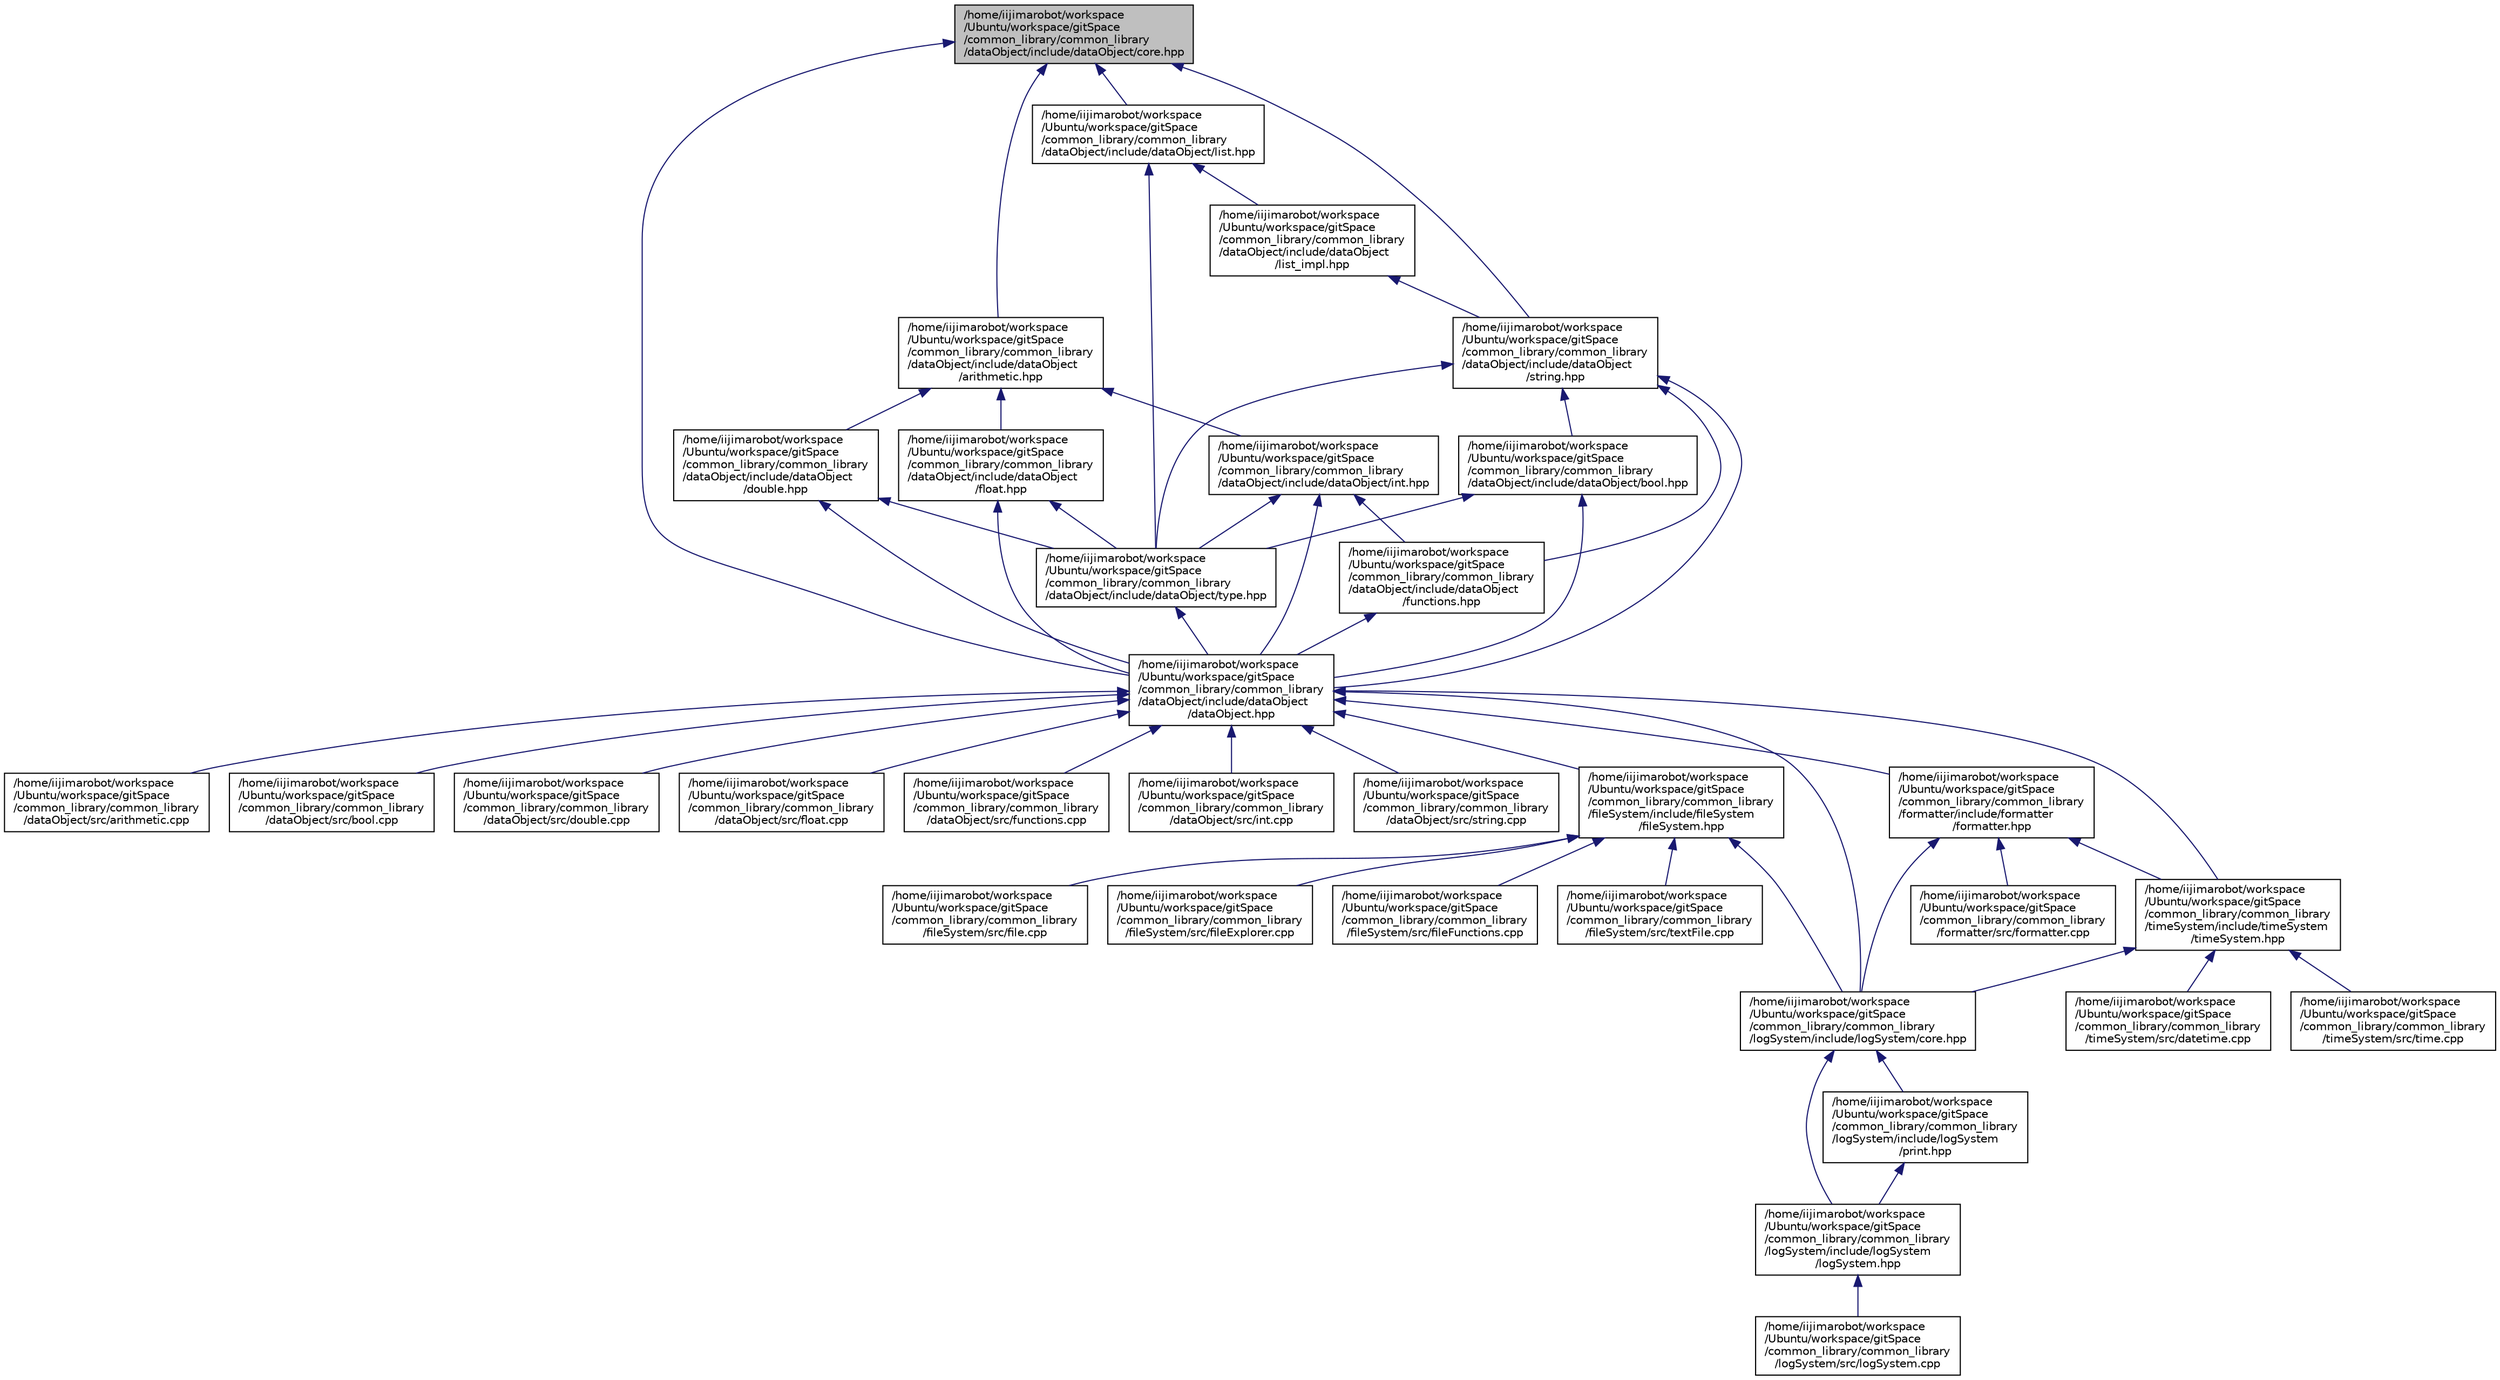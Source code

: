 digraph "/home/iijimarobot/workspace/Ubuntu/workspace/gitSpace/common_library/common_library/dataObject/include/dataObject/core.hpp"
{
 // LATEX_PDF_SIZE
  edge [fontname="Helvetica",fontsize="10",labelfontname="Helvetica",labelfontsize="10"];
  node [fontname="Helvetica",fontsize="10",shape=record];
  Node1 [label="/home/iijimarobot/workspace\l/Ubuntu/workspace/gitSpace\l/common_library/common_library\l/dataObject/include/dataObject/core.hpp",height=0.2,width=0.4,color="black", fillcolor="grey75", style="filled", fontcolor="black",tooltip="dataObjectライブラリの基礎となるヘッダファイル"];
  Node1 -> Node2 [dir="back",color="midnightblue",fontsize="10",style="solid",fontname="Helvetica"];
  Node2 [label="/home/iijimarobot/workspace\l/Ubuntu/workspace/gitSpace\l/common_library/common_library\l/dataObject/include/dataObject\l/arithmetic.hpp",height=0.2,width=0.4,color="black", fillcolor="white", style="filled",URL="$arithmetic_8hpp_source.html",tooltip=" "];
  Node2 -> Node3 [dir="back",color="midnightblue",fontsize="10",style="solid",fontname="Helvetica"];
  Node3 [label="/home/iijimarobot/workspace\l/Ubuntu/workspace/gitSpace\l/common_library/common_library\l/dataObject/include/dataObject\l/double.hpp",height=0.2,width=0.4,color="black", fillcolor="white", style="filled",URL="$double_8hpp.html",tooltip="Doubleクラスを宣言するヘッダファイル"];
  Node3 -> Node4 [dir="back",color="midnightblue",fontsize="10",style="solid",fontname="Helvetica"];
  Node4 [label="/home/iijimarobot/workspace\l/Ubuntu/workspace/gitSpace\l/common_library/common_library\l/dataObject/include/dataObject\l/dataObject.hpp",height=0.2,width=0.4,color="black", fillcolor="white", style="filled",URL="$data_object_8hpp.html",tooltip="dataObjectライブラリを使用するときにインクルードするヘッダファイル"];
  Node4 -> Node5 [dir="back",color="midnightblue",fontsize="10",style="solid",fontname="Helvetica"];
  Node5 [label="/home/iijimarobot/workspace\l/Ubuntu/workspace/gitSpace\l/common_library/common_library\l/dataObject/src/arithmetic.cpp",height=0.2,width=0.4,color="black", fillcolor="white", style="filled",URL="$arithmetic_8cpp_source.html",tooltip=" "];
  Node4 -> Node6 [dir="back",color="midnightblue",fontsize="10",style="solid",fontname="Helvetica"];
  Node6 [label="/home/iijimarobot/workspace\l/Ubuntu/workspace/gitSpace\l/common_library/common_library\l/dataObject/src/bool.cpp",height=0.2,width=0.4,color="black", fillcolor="white", style="filled",URL="$bool_8cpp_source.html",tooltip=" "];
  Node4 -> Node7 [dir="back",color="midnightblue",fontsize="10",style="solid",fontname="Helvetica"];
  Node7 [label="/home/iijimarobot/workspace\l/Ubuntu/workspace/gitSpace\l/common_library/common_library\l/dataObject/src/double.cpp",height=0.2,width=0.4,color="black", fillcolor="white", style="filled",URL="$double_8cpp_source.html",tooltip=" "];
  Node4 -> Node8 [dir="back",color="midnightblue",fontsize="10",style="solid",fontname="Helvetica"];
  Node8 [label="/home/iijimarobot/workspace\l/Ubuntu/workspace/gitSpace\l/common_library/common_library\l/dataObject/src/float.cpp",height=0.2,width=0.4,color="black", fillcolor="white", style="filled",URL="$float_8cpp_source.html",tooltip=" "];
  Node4 -> Node9 [dir="back",color="midnightblue",fontsize="10",style="solid",fontname="Helvetica"];
  Node9 [label="/home/iijimarobot/workspace\l/Ubuntu/workspace/gitSpace\l/common_library/common_library\l/dataObject/src/functions.cpp",height=0.2,width=0.4,color="black", fillcolor="white", style="filled",URL="$functions_8cpp_source.html",tooltip=" "];
  Node4 -> Node10 [dir="back",color="midnightblue",fontsize="10",style="solid",fontname="Helvetica"];
  Node10 [label="/home/iijimarobot/workspace\l/Ubuntu/workspace/gitSpace\l/common_library/common_library\l/dataObject/src/int.cpp",height=0.2,width=0.4,color="black", fillcolor="white", style="filled",URL="$int_8cpp_source.html",tooltip=" "];
  Node4 -> Node11 [dir="back",color="midnightblue",fontsize="10",style="solid",fontname="Helvetica"];
  Node11 [label="/home/iijimarobot/workspace\l/Ubuntu/workspace/gitSpace\l/common_library/common_library\l/dataObject/src/string.cpp",height=0.2,width=0.4,color="black", fillcolor="white", style="filled",URL="$string_8cpp_source.html",tooltip=" "];
  Node4 -> Node12 [dir="back",color="midnightblue",fontsize="10",style="solid",fontname="Helvetica"];
  Node12 [label="/home/iijimarobot/workspace\l/Ubuntu/workspace/gitSpace\l/common_library/common_library\l/fileSystem/include/fileSystem\l/fileSystem.hpp",height=0.2,width=0.4,color="black", fillcolor="white", style="filled",URL="$file_system_8hpp_source.html",tooltip=" "];
  Node12 -> Node13 [dir="back",color="midnightblue",fontsize="10",style="solid",fontname="Helvetica"];
  Node13 [label="/home/iijimarobot/workspace\l/Ubuntu/workspace/gitSpace\l/common_library/common_library\l/fileSystem/src/file.cpp",height=0.2,width=0.4,color="black", fillcolor="white", style="filled",URL="$file_8cpp_source.html",tooltip=" "];
  Node12 -> Node14 [dir="back",color="midnightblue",fontsize="10",style="solid",fontname="Helvetica"];
  Node14 [label="/home/iijimarobot/workspace\l/Ubuntu/workspace/gitSpace\l/common_library/common_library\l/fileSystem/src/fileExplorer.cpp",height=0.2,width=0.4,color="black", fillcolor="white", style="filled",URL="$file_explorer_8cpp_source.html",tooltip=" "];
  Node12 -> Node15 [dir="back",color="midnightblue",fontsize="10",style="solid",fontname="Helvetica"];
  Node15 [label="/home/iijimarobot/workspace\l/Ubuntu/workspace/gitSpace\l/common_library/common_library\l/fileSystem/src/fileFunctions.cpp",height=0.2,width=0.4,color="black", fillcolor="white", style="filled",URL="$file_functions_8cpp_source.html",tooltip=" "];
  Node12 -> Node16 [dir="back",color="midnightblue",fontsize="10",style="solid",fontname="Helvetica"];
  Node16 [label="/home/iijimarobot/workspace\l/Ubuntu/workspace/gitSpace\l/common_library/common_library\l/fileSystem/src/textFile.cpp",height=0.2,width=0.4,color="black", fillcolor="white", style="filled",URL="$text_file_8cpp_source.html",tooltip=" "];
  Node12 -> Node17 [dir="back",color="midnightblue",fontsize="10",style="solid",fontname="Helvetica"];
  Node17 [label="/home/iijimarobot/workspace\l/Ubuntu/workspace/gitSpace\l/common_library/common_library\l/logSystem/include/logSystem/core.hpp",height=0.2,width=0.4,color="black", fillcolor="white", style="filled",URL="$log_system_2include_2log_system_2core_8hpp_source.html",tooltip=" "];
  Node17 -> Node18 [dir="back",color="midnightblue",fontsize="10",style="solid",fontname="Helvetica"];
  Node18 [label="/home/iijimarobot/workspace\l/Ubuntu/workspace/gitSpace\l/common_library/common_library\l/logSystem/include/logSystem\l/logSystem.hpp",height=0.2,width=0.4,color="black", fillcolor="white", style="filled",URL="$log_system_8hpp_source.html",tooltip=" "];
  Node18 -> Node19 [dir="back",color="midnightblue",fontsize="10",style="solid",fontname="Helvetica"];
  Node19 [label="/home/iijimarobot/workspace\l/Ubuntu/workspace/gitSpace\l/common_library/common_library\l/logSystem/src/logSystem.cpp",height=0.2,width=0.4,color="black", fillcolor="white", style="filled",URL="$log_system_8cpp_source.html",tooltip=" "];
  Node17 -> Node20 [dir="back",color="midnightblue",fontsize="10",style="solid",fontname="Helvetica"];
  Node20 [label="/home/iijimarobot/workspace\l/Ubuntu/workspace/gitSpace\l/common_library/common_library\l/logSystem/include/logSystem\l/print.hpp",height=0.2,width=0.4,color="black", fillcolor="white", style="filled",URL="$print_8hpp_source.html",tooltip=" "];
  Node20 -> Node18 [dir="back",color="midnightblue",fontsize="10",style="solid",fontname="Helvetica"];
  Node4 -> Node21 [dir="back",color="midnightblue",fontsize="10",style="solid",fontname="Helvetica"];
  Node21 [label="/home/iijimarobot/workspace\l/Ubuntu/workspace/gitSpace\l/common_library/common_library\l/formatter/include/formatter\l/formatter.hpp",height=0.2,width=0.4,color="black", fillcolor="white", style="filled",URL="$formatter_8hpp_source.html",tooltip=" "];
  Node21 -> Node22 [dir="back",color="midnightblue",fontsize="10",style="solid",fontname="Helvetica"];
  Node22 [label="/home/iijimarobot/workspace\l/Ubuntu/workspace/gitSpace\l/common_library/common_library\l/formatter/src/formatter.cpp",height=0.2,width=0.4,color="black", fillcolor="white", style="filled",URL="$formatter_8cpp_source.html",tooltip=" "];
  Node21 -> Node17 [dir="back",color="midnightblue",fontsize="10",style="solid",fontname="Helvetica"];
  Node21 -> Node23 [dir="back",color="midnightblue",fontsize="10",style="solid",fontname="Helvetica"];
  Node23 [label="/home/iijimarobot/workspace\l/Ubuntu/workspace/gitSpace\l/common_library/common_library\l/timeSystem/include/timeSystem\l/timeSystem.hpp",height=0.2,width=0.4,color="black", fillcolor="white", style="filled",URL="$time_system_8hpp_source.html",tooltip=" "];
  Node23 -> Node17 [dir="back",color="midnightblue",fontsize="10",style="solid",fontname="Helvetica"];
  Node23 -> Node24 [dir="back",color="midnightblue",fontsize="10",style="solid",fontname="Helvetica"];
  Node24 [label="/home/iijimarobot/workspace\l/Ubuntu/workspace/gitSpace\l/common_library/common_library\l/timeSystem/src/datetime.cpp",height=0.2,width=0.4,color="black", fillcolor="white", style="filled",URL="$datetime_8cpp_source.html",tooltip=" "];
  Node23 -> Node25 [dir="back",color="midnightblue",fontsize="10",style="solid",fontname="Helvetica"];
  Node25 [label="/home/iijimarobot/workspace\l/Ubuntu/workspace/gitSpace\l/common_library/common_library\l/timeSystem/src/time.cpp",height=0.2,width=0.4,color="black", fillcolor="white", style="filled",URL="$time_8cpp_source.html",tooltip=" "];
  Node4 -> Node17 [dir="back",color="midnightblue",fontsize="10",style="solid",fontname="Helvetica"];
  Node4 -> Node23 [dir="back",color="midnightblue",fontsize="10",style="solid",fontname="Helvetica"];
  Node3 -> Node26 [dir="back",color="midnightblue",fontsize="10",style="solid",fontname="Helvetica"];
  Node26 [label="/home/iijimarobot/workspace\l/Ubuntu/workspace/gitSpace\l/common_library/common_library\l/dataObject/include/dataObject/type.hpp",height=0.2,width=0.4,color="black", fillcolor="white", style="filled",URL="$type_8hpp.html",tooltip="typeクラスを実装するヘッダファイル"];
  Node26 -> Node4 [dir="back",color="midnightblue",fontsize="10",style="solid",fontname="Helvetica"];
  Node2 -> Node27 [dir="back",color="midnightblue",fontsize="10",style="solid",fontname="Helvetica"];
  Node27 [label="/home/iijimarobot/workspace\l/Ubuntu/workspace/gitSpace\l/common_library/common_library\l/dataObject/include/dataObject\l/float.hpp",height=0.2,width=0.4,color="black", fillcolor="white", style="filled",URL="$float_8hpp.html",tooltip="Floatクラスを宣言するヘッダファイル"];
  Node27 -> Node4 [dir="back",color="midnightblue",fontsize="10",style="solid",fontname="Helvetica"];
  Node27 -> Node26 [dir="back",color="midnightblue",fontsize="10",style="solid",fontname="Helvetica"];
  Node2 -> Node28 [dir="back",color="midnightblue",fontsize="10",style="solid",fontname="Helvetica"];
  Node28 [label="/home/iijimarobot/workspace\l/Ubuntu/workspace/gitSpace\l/common_library/common_library\l/dataObject/include/dataObject/int.hpp",height=0.2,width=0.4,color="black", fillcolor="white", style="filled",URL="$int_8hpp.html",tooltip="算術クラスを宣言するヘッダファイル"];
  Node28 -> Node4 [dir="back",color="midnightblue",fontsize="10",style="solid",fontname="Helvetica"];
  Node28 -> Node29 [dir="back",color="midnightblue",fontsize="10",style="solid",fontname="Helvetica"];
  Node29 [label="/home/iijimarobot/workspace\l/Ubuntu/workspace/gitSpace\l/common_library/common_library\l/dataObject/include/dataObject\l/functions.hpp",height=0.2,width=0.4,color="black", fillcolor="white", style="filled",URL="$functions_8hpp.html",tooltip="dataObjectライブラリの関数を宣言するヘッダファイル"];
  Node29 -> Node4 [dir="back",color="midnightblue",fontsize="10",style="solid",fontname="Helvetica"];
  Node28 -> Node26 [dir="back",color="midnightblue",fontsize="10",style="solid",fontname="Helvetica"];
  Node1 -> Node4 [dir="back",color="midnightblue",fontsize="10",style="solid",fontname="Helvetica"];
  Node1 -> Node30 [dir="back",color="midnightblue",fontsize="10",style="solid",fontname="Helvetica"];
  Node30 [label="/home/iijimarobot/workspace\l/Ubuntu/workspace/gitSpace\l/common_library/common_library\l/dataObject/include/dataObject/list.hpp",height=0.2,width=0.4,color="black", fillcolor="white", style="filled",URL="$list_8hpp.html",tooltip="Listクラスを宣言するヘッダファイル"];
  Node30 -> Node31 [dir="back",color="midnightblue",fontsize="10",style="solid",fontname="Helvetica"];
  Node31 [label="/home/iijimarobot/workspace\l/Ubuntu/workspace/gitSpace\l/common_library/common_library\l/dataObject/include/dataObject\l/list_impl.hpp",height=0.2,width=0.4,color="black", fillcolor="white", style="filled",URL="$list__impl_8hpp.html",tooltip="Listクラスを実装するヘッダファイル"];
  Node31 -> Node32 [dir="back",color="midnightblue",fontsize="10",style="solid",fontname="Helvetica"];
  Node32 [label="/home/iijimarobot/workspace\l/Ubuntu/workspace/gitSpace\l/common_library/common_library\l/dataObject/include/dataObject\l/string.hpp",height=0.2,width=0.4,color="black", fillcolor="white", style="filled",URL="$string_8hpp_source.html",tooltip=" "];
  Node32 -> Node33 [dir="back",color="midnightblue",fontsize="10",style="solid",fontname="Helvetica"];
  Node33 [label="/home/iijimarobot/workspace\l/Ubuntu/workspace/gitSpace\l/common_library/common_library\l/dataObject/include/dataObject/bool.hpp",height=0.2,width=0.4,color="black", fillcolor="white", style="filled",URL="$bool_8hpp.html",tooltip="Boolクラスの宣言"];
  Node33 -> Node4 [dir="back",color="midnightblue",fontsize="10",style="solid",fontname="Helvetica"];
  Node33 -> Node26 [dir="back",color="midnightblue",fontsize="10",style="solid",fontname="Helvetica"];
  Node32 -> Node4 [dir="back",color="midnightblue",fontsize="10",style="solid",fontname="Helvetica"];
  Node32 -> Node29 [dir="back",color="midnightblue",fontsize="10",style="solid",fontname="Helvetica"];
  Node32 -> Node26 [dir="back",color="midnightblue",fontsize="10",style="solid",fontname="Helvetica"];
  Node30 -> Node26 [dir="back",color="midnightblue",fontsize="10",style="solid",fontname="Helvetica"];
  Node1 -> Node32 [dir="back",color="midnightblue",fontsize="10",style="solid",fontname="Helvetica"];
}
